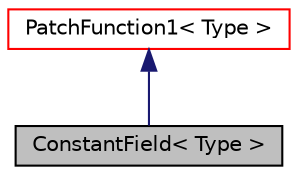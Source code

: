 digraph "ConstantField&lt; Type &gt;"
{
  bgcolor="transparent";
  edge [fontname="Helvetica",fontsize="10",labelfontname="Helvetica",labelfontsize="10"];
  node [fontname="Helvetica",fontsize="10",shape=record];
  Node1 [label="ConstantField\< Type \>",height=0.2,width=0.4,color="black", fillcolor="grey75", style="filled" fontcolor="black"];
  Node2 -> Node1 [dir="back",color="midnightblue",fontsize="10",style="solid",fontname="Helvetica"];
  Node2 [label="PatchFunction1\< Type \>",height=0.2,width=0.4,color="red",URL="$classFoam_1_1PatchFunction1.html",tooltip="Top level data entry class for use in dictionaries. Provides a mechanism to specify a variable as a c..."];
}
